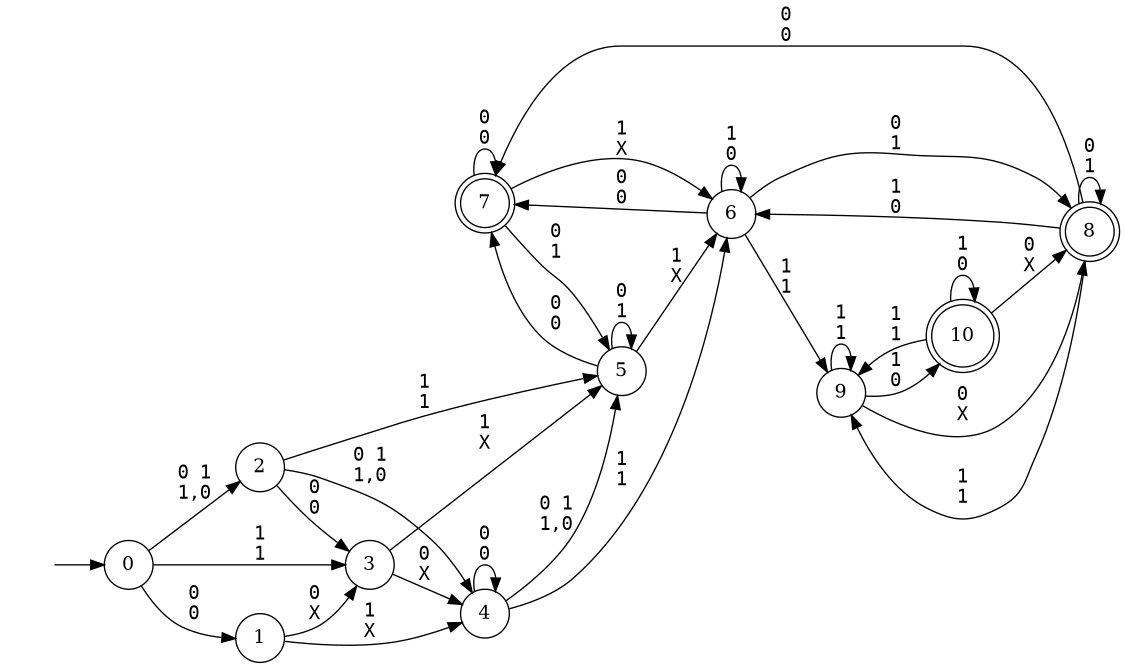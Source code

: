 digraph MONA_DFA {
 rankdir = LR;
 center = true;
 size = "7.5,10.5";
 edge [fontname = Courier];
 node [height = .5, width = .5];
 node [shape = doublecircle]; 7; 8; 10;
 node [shape = circle]; 0; 1; 2; 3; 4; 5; 6; 9;
 node [shape = box];
 init [shape = plaintext, label = ""];
 init -> 0;
 0 -> 1 [label="0\n0"];
 0 -> 2 [label="0 1\n1,0"];
 0 -> 3 [label="1\n1"];
 1 -> 3 [label="0\nX"];
 1 -> 4 [label="1\nX"];
 2 -> 3 [label="0\n0"];
 2 -> 4 [label="0 1\n1,0"];
 2 -> 5 [label="1\n1"];
 3 -> 4 [label="0\nX"];
 3 -> 5 [label="1\nX"];
 4 -> 4 [label="0\n0"];
 4 -> 5 [label="0 1\n1,0"];
 4 -> 6 [label="1\n1"];
 5 -> 5 [label="0\n1"];
 5 -> 6 [label="1\nX"];
 5 -> 7 [label="0\n0"];
 6 -> 6 [label="1\n0"];
 6 -> 7 [label="0\n0"];
 6 -> 8 [label="0\n1"];
 6 -> 9 [label="1\n1"];
 7 -> 5 [label="0\n1"];
 7 -> 6 [label="1\nX"];
 7 -> 7 [label="0\n0"];
 8 -> 6 [label="1\n0"];
 8 -> 7 [label="0\n0"];
 8 -> 8 [label="0\n1"];
 8 -> 9 [label="1\n1"];
 9 -> 8 [label="0\nX"];
 9 -> 9 [label="1\n1"];
 9 -> 10 [label="1\n0"];
 10 -> 8 [label="0\nX"];
 10 -> 9 [label="1\n1"];
 10 -> 10 [label="1\n0"];
}

